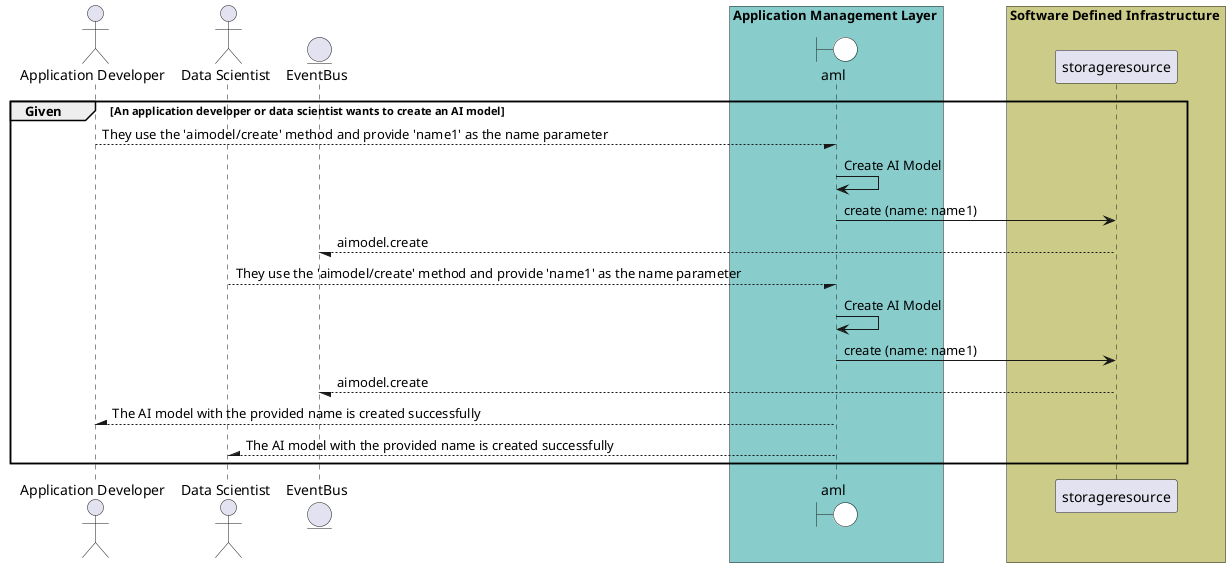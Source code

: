@startuml


actor "Application Developer"

actor "Data Scientist"


entity EventBus

box Application Management Layer #88cccc
    boundary aml #white
end box


box Software Defined Infrastructure #cccc88
            participant storageresource
    end box

group Given [An application developer or data scientist wants to create an AI model]

"Application Developer" --/ aml: They use the &#39;aimodel/create&#39; method and provide &#39;name1&#39; as the name parameter
"aml" -> aml: Create AI Model

    aml -> "storageresource": create (name: name1)

    "storageresource" --/ EventBus: aimodel.create


"Data Scientist" --/ aml: They use the &#39;aimodel/create&#39; method and provide &#39;name1&#39; as the name parameter
"aml" -> aml: Create AI Model

    aml -> "storageresource": create (name: name1)

    "storageresource" --/ EventBus: aimodel.create



"Application Developer" /-- aml: The AI model with the provided name is created successfully

"Data Scientist" /-- aml: The AI model with the provided name is created successfully


end

@enduml
